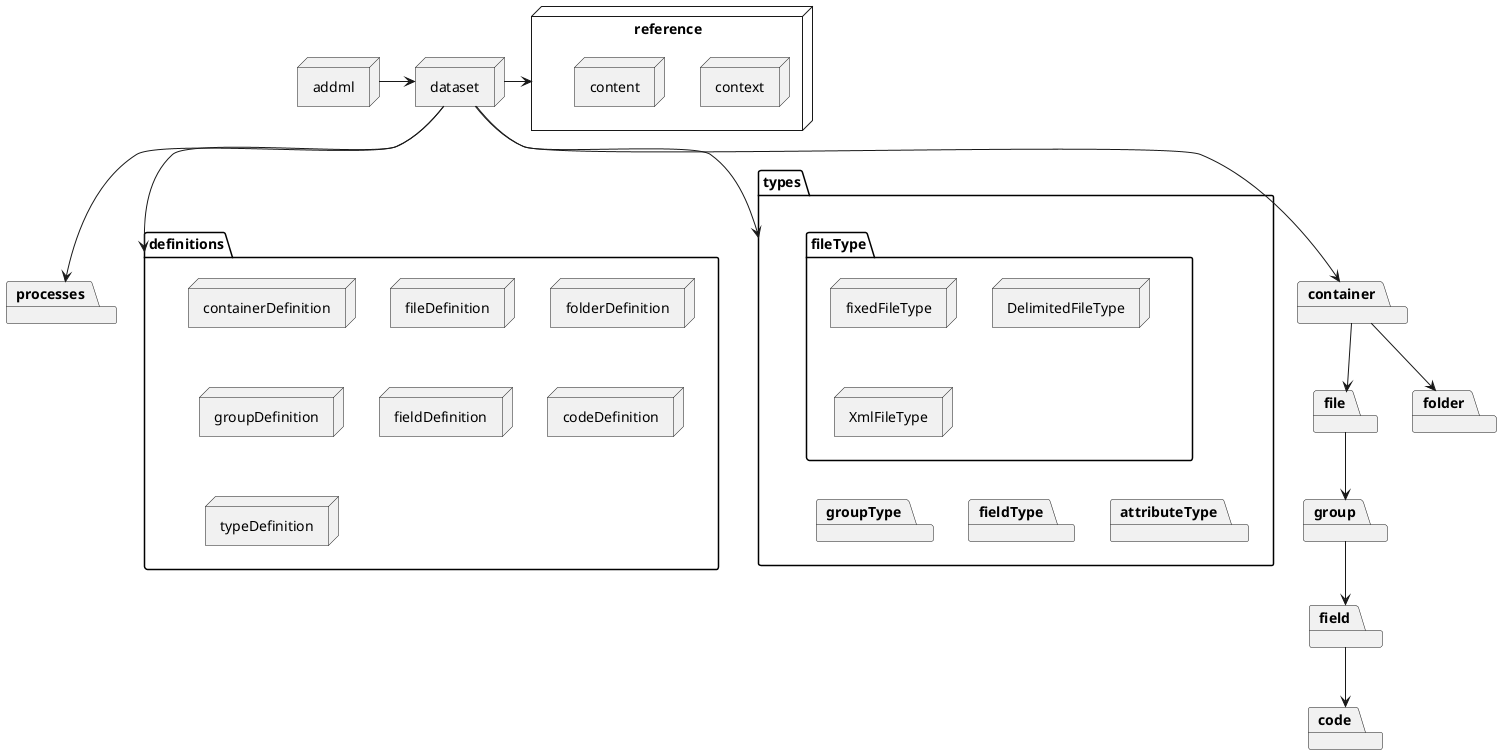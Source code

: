 @startuml
node addml

node dataset
addml -> dataset

node reference {
    node content
    node context
    content -[hidden] context
}

dataset -> reference

package container
package file
package folder
package group
package field
package code

dataset --> container
container --> folder
container --> file
file --> group
group --> field
field --> code

package definitions{
    node containerDefinition
    node fileDefinition
    node folderDefinition
    node groupDefinition
    node fieldDefinition
    node codeDefinition
    node typeDefinition
}

dataset --> definitions

package types {
    package fileType{
        node fixedFileType
        node DelimitedFileType
        node XmlFileType
    }
    package groupType
    package fieldType
    package attributeType

    fileType -[hidden]-- groupType
    fileType -[hidden]-- fieldType
    fileType -[hidden]-- attributeType
}

dataset --> types

package processes {

}

dataset --> processes
@enduml
